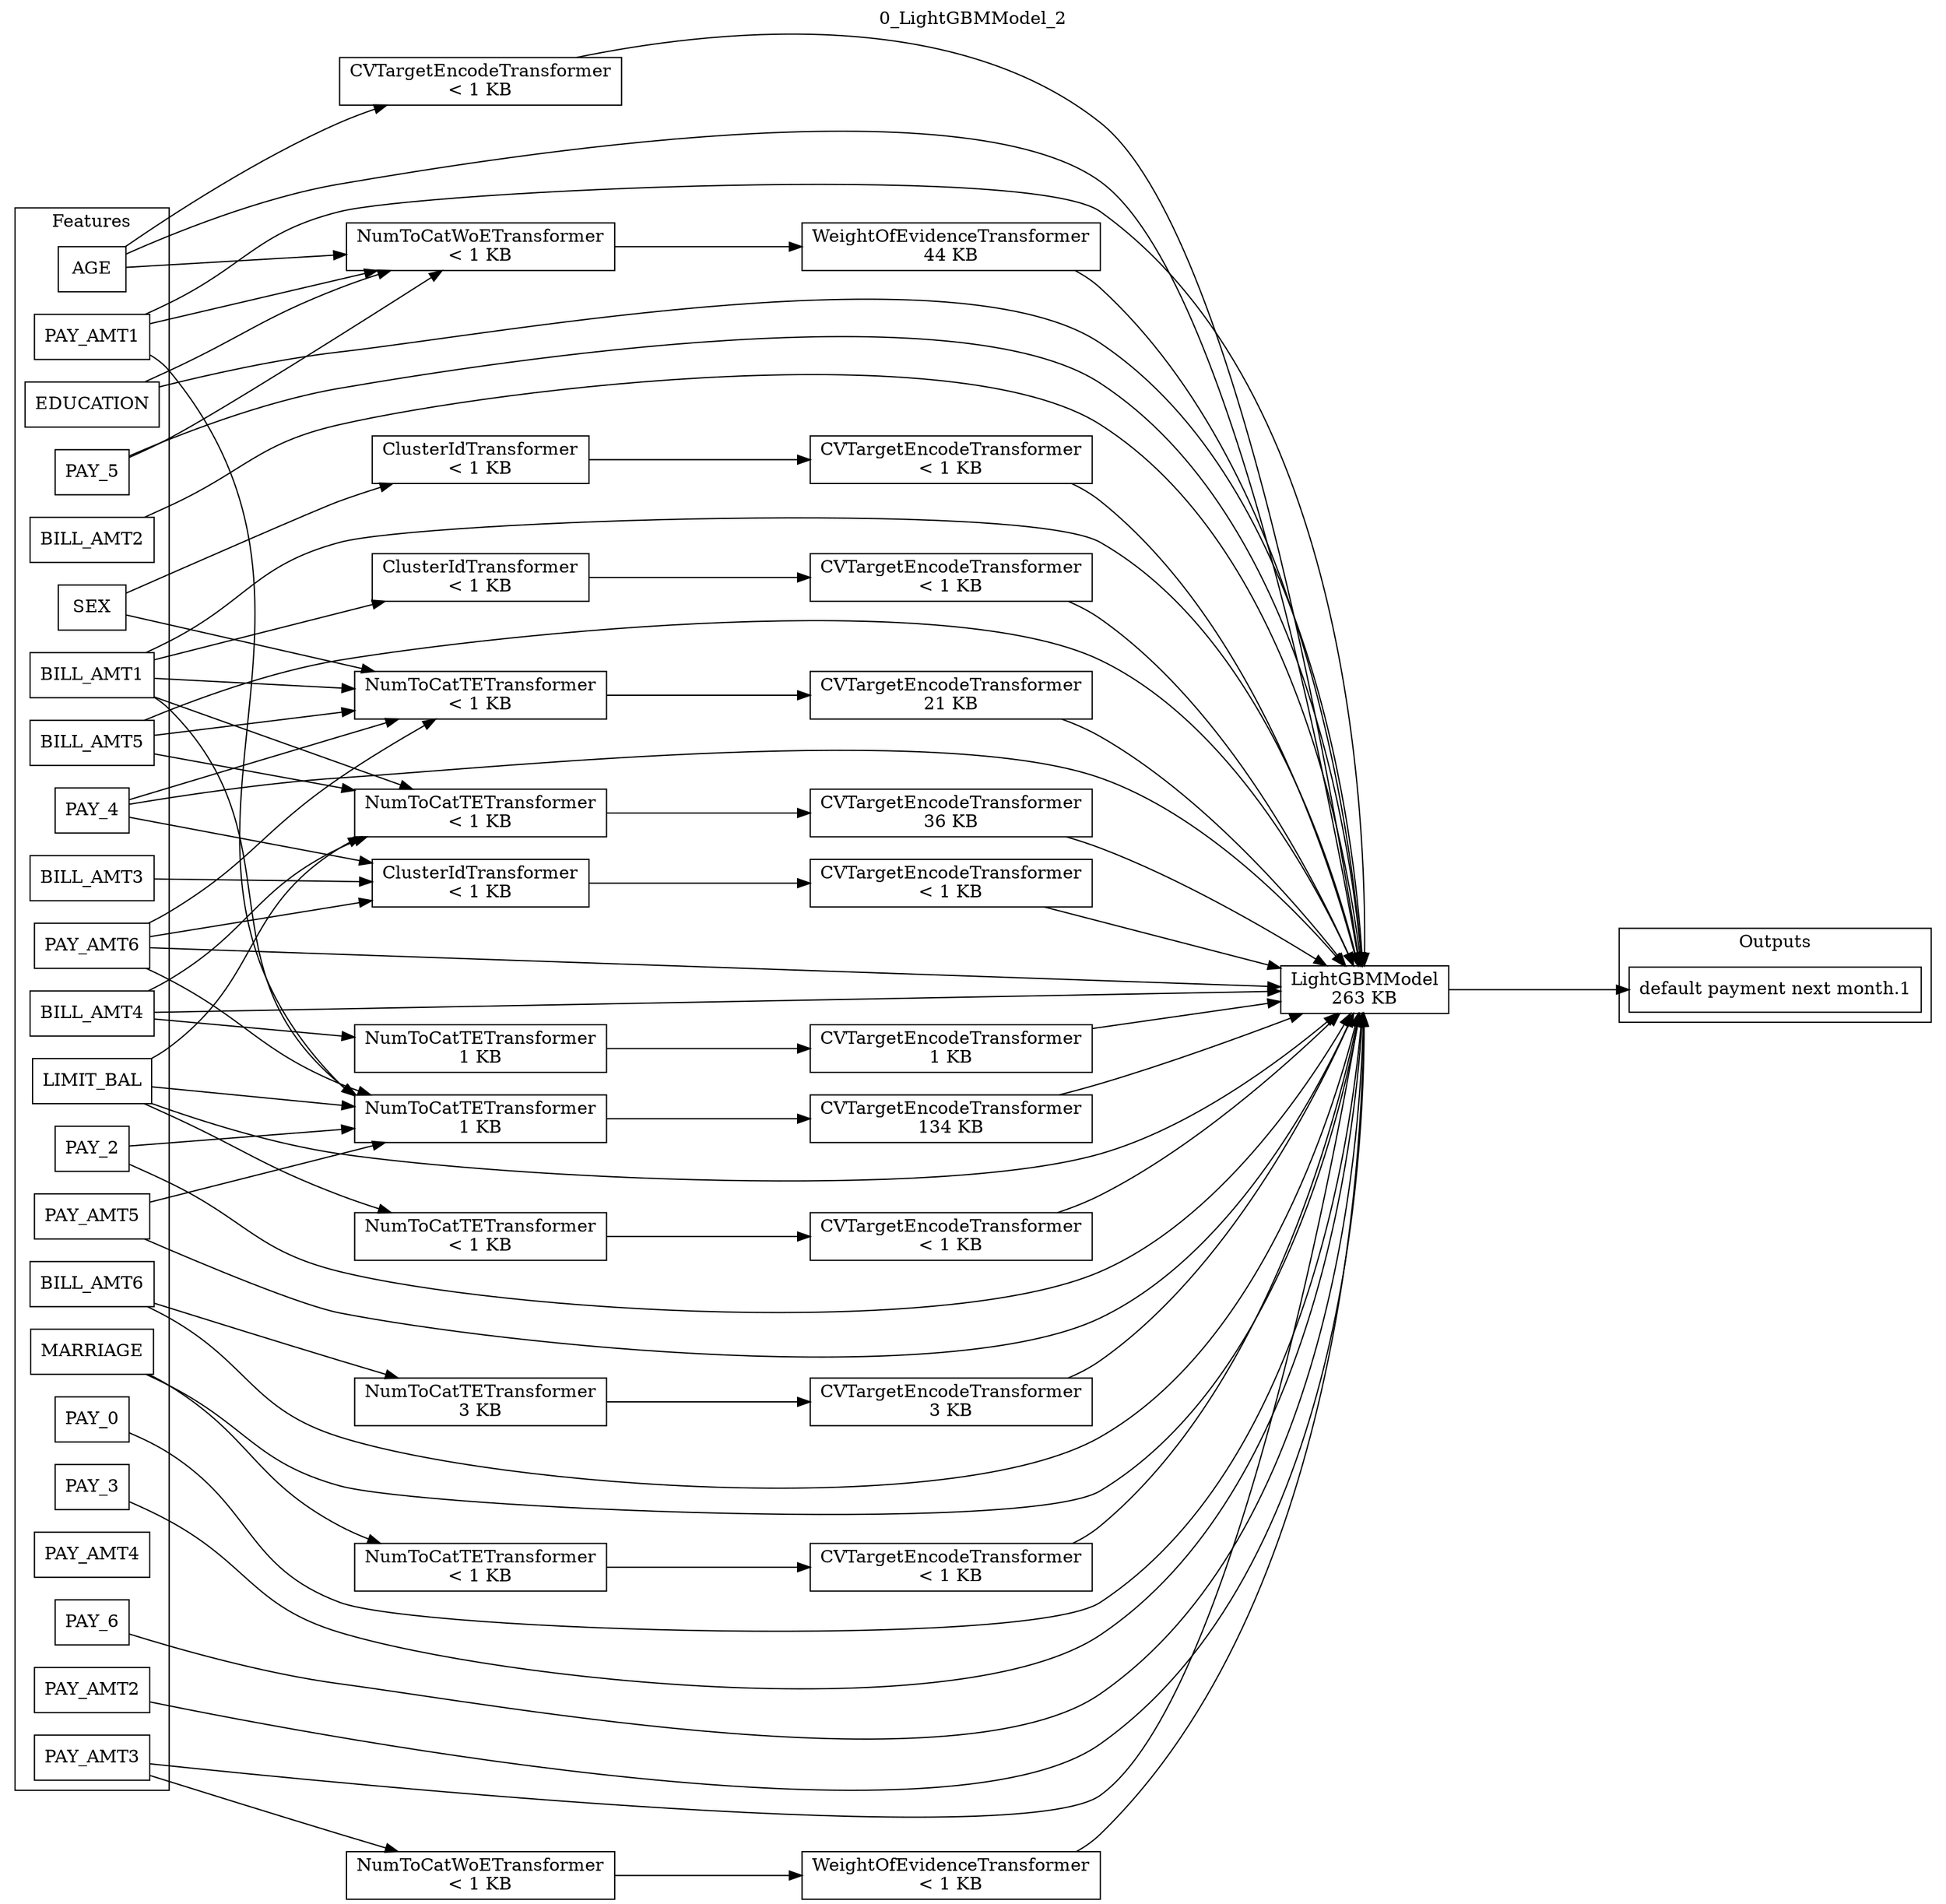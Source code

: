 digraph {
  graph[ranksep="2"]
  rankdir="LR";
  labelloc="t";
  label="0_LightGBMModel_2";
    subgraph cluster_feature {
        label="Features";
        node_0 [shape=box, label="AGE"];
        node_1 [shape=box, label="BILL_AMT1"];
        node_2 [shape=box, label="BILL_AMT2"];
        node_3 [shape=box, label="BILL_AMT3"];
        node_4 [shape=box, label="BILL_AMT4"];
        node_5 [shape=box, label="BILL_AMT5"];
        node_6 [shape=box, label="BILL_AMT6"];
        node_7 [shape=box, label="EDUCATION"];
        node_8 [shape=box, label="LIMIT_BAL"];
        node_9 [shape=box, label="MARRIAGE"];
        node_10 [shape=box, label="PAY_0"];
        node_11 [shape=box, label="PAY_2"];
        node_12 [shape=box, label="PAY_3"];
        node_13 [shape=box, label="PAY_4"];
        node_14 [shape=box, label="PAY_5"];
        node_15 [shape=box, label="PAY_6"];
        node_16 [shape=box, label="PAY_AMT1"];
        node_17 [shape=box, label="PAY_AMT2"];
        node_18 [shape=box, label="PAY_AMT3"];
        node_19 [shape=box, label="PAY_AMT4"];
        node_20 [shape=box, label="PAY_AMT5"];
        node_21 [shape=box, label="PAY_AMT6"];
        node_22 [shape=box, label="SEX"];
    }
    node_24 [shape=box, label="ClusterIdTransformer
< 1 KB"];
    node_25 [shape=box, label="CVTargetEncodeTransformer
< 1 KB"];
    node_26 [shape=box, label="NumToCatWoETransformer
< 1 KB"];
    node_27 [shape=box, label="WeightOfEvidenceTransformer
< 1 KB"];
    node_28 [shape=box, label="NumToCatWoETransformer
< 1 KB"];
    node_29 [shape=box, label="WeightOfEvidenceTransformer
44 KB"];
    node_30 [shape=box, label="ClusterIdTransformer
< 1 KB"];
    node_31 [shape=box, label="CVTargetEncodeTransformer
< 1 KB"];
    node_32 [shape=box, label="ClusterIdTransformer
< 1 KB"];
    node_33 [shape=box, label="CVTargetEncodeTransformer
< 1 KB"];
    node_34 [shape=box, label="NumToCatTETransformer
< 1 KB"];
    node_35 [shape=box, label="CVTargetEncodeTransformer
21 KB"];
    node_36 [shape=box, label="NumToCatTETransformer
1 KB"];
    node_37 [shape=box, label="CVTargetEncodeTransformer
134 KB"];
    node_38 [shape=box, label="NumToCatTETransformer
< 1 KB"];
    node_39 [shape=box, label="CVTargetEncodeTransformer
36 KB"];
    node_40 [shape=box, label="NumToCatTETransformer
1 KB"];
    node_41 [shape=box, label="CVTargetEncodeTransformer
1 KB"];
    node_42 [shape=box, label="CVTargetEncodeTransformer
< 1 KB"];
    node_43 [shape=box, label="NumToCatTETransformer
3 KB"];
    node_44 [shape=box, label="CVTargetEncodeTransformer
3 KB"];
    node_45 [shape=box, label="NumToCatTETransformer
< 1 KB"];
    node_46 [shape=box, label="CVTargetEncodeTransformer
< 1 KB"];
    node_47 [shape=box, label="NumToCatTETransformer
< 1 KB"];
    node_48 [shape=box, label="CVTargetEncodeTransformer
< 1 KB"];
    node_49 [shape=box, label="LightGBMModel
263 KB"];
    node_1 -> node_24;
    node_24 -> node_25;
    node_18 -> node_26;
    node_26 -> node_27;
    node_14 -> node_28;
    node_7 -> node_28;
    node_16 -> node_28;
    node_0 -> node_28;
    node_28 -> node_29;
    node_22 -> node_30;
    node_30 -> node_31;
    node_3 -> node_32;
    node_13 -> node_32;
    node_21 -> node_32;
    node_32 -> node_33;
    node_5 -> node_34;
    node_1 -> node_34;
    node_21 -> node_34;
    node_22 -> node_34;
    node_13 -> node_34;
    node_34 -> node_35;
    node_20 -> node_36;
    node_1 -> node_36;
    node_21 -> node_36;
    node_11 -> node_36;
    node_16 -> node_36;
    node_8 -> node_36;
    node_36 -> node_37;
    node_4 -> node_38;
    node_5 -> node_38;
    node_8 -> node_38;
    node_1 -> node_38;
    node_38 -> node_39;
    node_4 -> node_40;
    node_40 -> node_41;
    node_0 -> node_42;
    node_6 -> node_43;
    node_43 -> node_44;
    node_8 -> node_45;
    node_45 -> node_46;
    node_9 -> node_47;
    node_47 -> node_48;
    node_7 -> node_49;
    node_18 -> node_49;
    node_1 -> node_49;
    node_9 -> node_49;
    node_4 -> node_49;
    node_0 -> node_49;
    node_48 -> node_49;
    node_46 -> node_49;
    node_11 -> node_49;
    node_42 -> node_49;
    node_15 -> node_49;
    node_41 -> node_49;
    node_35 -> node_49;
    node_12 -> node_49;
    node_37 -> node_49;
    node_10 -> node_49;
    node_31 -> node_49;
    node_44 -> node_49;
    node_17 -> node_49;
    node_8 -> node_49;
    node_14 -> node_49;
    node_29 -> node_49;
    node_6 -> node_49;
    node_27 -> node_49;
    node_16 -> node_49;
    node_33 -> node_49;
    node_20 -> node_49;
    node_25 -> node_49;
    node_5 -> node_49;
    node_21 -> node_49;
    node_39 -> node_49;
    node_13 -> node_49;
    node_2 -> node_49;
    node_49 -> node_23;
    subgraph cluster_output {
        label="Outputs";
        node_23 [shape=box, label="default payment next month.1"];
    }
}
